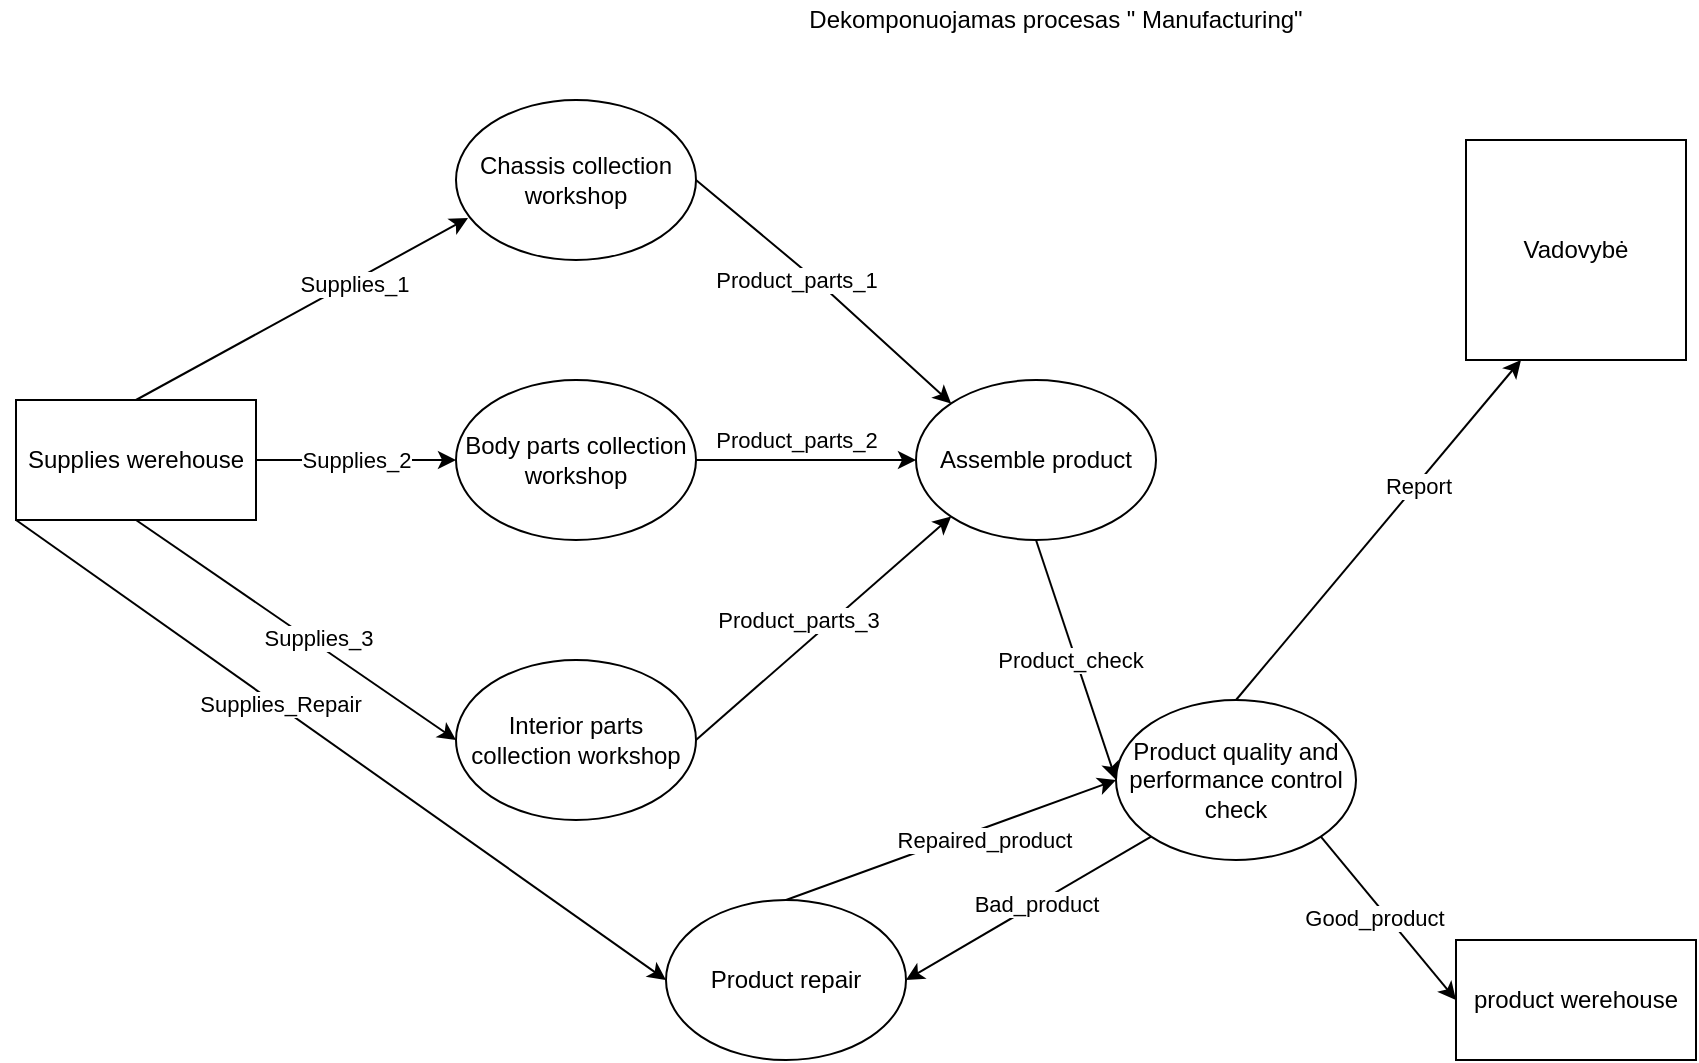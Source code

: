 <mxfile version="13.6.10" type="github">
  <diagram id="H3ixN3oLYyR-_zxuuHG0" name="Page-1">
    <mxGraphModel dx="1120" dy="693" grid="1" gridSize="10" guides="1" tooltips="1" connect="1" arrows="1" fold="1" page="1" pageScale="1" pageWidth="850" pageHeight="1100" math="0" shadow="0">
      <root>
        <mxCell id="0" />
        <mxCell id="1" parent="0" />
        <mxCell id="1s43ycaaGnTUGPJuPQ-5-3" value="Dekomponuojamas procesas &quot; Manufacturing&quot;" style="text;html=1;strokeColor=none;fillColor=none;align=center;verticalAlign=middle;whiteSpace=wrap;rounded=0;" parent="1" vertex="1">
          <mxGeometry x="415" y="30" width="290" height="20" as="geometry" />
        </mxCell>
        <mxCell id="1s43ycaaGnTUGPJuPQ-5-4" value="Supplies werehouse" style="rounded=0;whiteSpace=wrap;html=1;" parent="1" vertex="1">
          <mxGeometry x="40" y="230" width="120" height="60" as="geometry" />
        </mxCell>
        <mxCell id="1s43ycaaGnTUGPJuPQ-5-5" value="Product quality and performance control check" style="ellipse;whiteSpace=wrap;html=1;" parent="1" vertex="1">
          <mxGeometry x="590" y="380" width="120" height="80" as="geometry" />
        </mxCell>
        <mxCell id="1s43ycaaGnTUGPJuPQ-5-6" value="Vadovybė" style="whiteSpace=wrap;html=1;aspect=fixed;" parent="1" vertex="1">
          <mxGeometry x="765" y="100" width="110" height="110" as="geometry" />
        </mxCell>
        <mxCell id="1s43ycaaGnTUGPJuPQ-5-8" value="Chassis collection workshop" style="ellipse;whiteSpace=wrap;html=1;" parent="1" vertex="1">
          <mxGeometry x="260" y="80" width="120" height="80" as="geometry" />
        </mxCell>
        <mxCell id="1s43ycaaGnTUGPJuPQ-5-9" value="Body parts collection workshop" style="ellipse;whiteSpace=wrap;html=1;" parent="1" vertex="1">
          <mxGeometry x="260" y="220" width="120" height="80" as="geometry" />
        </mxCell>
        <mxCell id="1s43ycaaGnTUGPJuPQ-5-10" value="Interior parts collection workshop" style="ellipse;whiteSpace=wrap;html=1;" parent="1" vertex="1">
          <mxGeometry x="260" y="360" width="120" height="80" as="geometry" />
        </mxCell>
        <mxCell id="1s43ycaaGnTUGPJuPQ-5-11" value="" style="endArrow=classic;html=1;entryX=0.05;entryY=0.738;entryDx=0;entryDy=0;entryPerimeter=0;exitX=0.5;exitY=0;exitDx=0;exitDy=0;" parent="1" target="1s43ycaaGnTUGPJuPQ-5-8" edge="1">
          <mxGeometry width="50" height="50" relative="1" as="geometry">
            <mxPoint x="100" y="230" as="sourcePoint" />
            <mxPoint x="180" y="160" as="targetPoint" />
          </mxGeometry>
        </mxCell>
        <mxCell id="1s43ycaaGnTUGPJuPQ-5-26" value="Supplies_1" style="edgeLabel;html=1;align=center;verticalAlign=middle;resizable=0;points=[];" parent="1s43ycaaGnTUGPJuPQ-5-11" vertex="1" connectable="0">
          <mxGeometry x="0.297" y="-1" relative="1" as="geometry">
            <mxPoint as="offset" />
          </mxGeometry>
        </mxCell>
        <mxCell id="1s43ycaaGnTUGPJuPQ-5-12" value="" style="endArrow=classic;html=1;entryX=0;entryY=0.5;entryDx=0;entryDy=0;exitX=1;exitY=0.5;exitDx=0;exitDy=0;" parent="1" target="1s43ycaaGnTUGPJuPQ-5-9" edge="1">
          <mxGeometry width="50" height="50" relative="1" as="geometry">
            <mxPoint x="160" y="260" as="sourcePoint" />
            <mxPoint x="270" y="200" as="targetPoint" />
          </mxGeometry>
        </mxCell>
        <mxCell id="1s43ycaaGnTUGPJuPQ-5-25" value="Supplies_2" style="edgeLabel;html=1;align=center;verticalAlign=middle;resizable=0;points=[];" parent="1s43ycaaGnTUGPJuPQ-5-12" vertex="1" connectable="0">
          <mxGeometry x="0.197" y="2" relative="1" as="geometry">
            <mxPoint x="-10" y="2" as="offset" />
          </mxGeometry>
        </mxCell>
        <mxCell id="1s43ycaaGnTUGPJuPQ-5-13" value="" style="endArrow=classic;html=1;entryX=0;entryY=0.5;entryDx=0;entryDy=0;exitX=0.5;exitY=1;exitDx=0;exitDy=0;" parent="1" target="1s43ycaaGnTUGPJuPQ-5-10" edge="1">
          <mxGeometry width="50" height="50" relative="1" as="geometry">
            <mxPoint x="100" y="290" as="sourcePoint" />
            <mxPoint x="190" y="280" as="targetPoint" />
          </mxGeometry>
        </mxCell>
        <mxCell id="1s43ycaaGnTUGPJuPQ-5-24" value="&lt;div&gt;Supplies_3&lt;/div&gt;" style="edgeLabel;html=1;align=center;verticalAlign=middle;resizable=0;points=[];" parent="1s43ycaaGnTUGPJuPQ-5-13" vertex="1" connectable="0">
          <mxGeometry x="0.113" y="3" relative="1" as="geometry">
            <mxPoint as="offset" />
          </mxGeometry>
        </mxCell>
        <mxCell id="1s43ycaaGnTUGPJuPQ-5-19" value="" style="endArrow=classic;html=1;entryX=0.25;entryY=1;entryDx=0;entryDy=0;exitX=0.5;exitY=0;exitDx=0;exitDy=0;" parent="1" source="1s43ycaaGnTUGPJuPQ-5-5" target="1s43ycaaGnTUGPJuPQ-5-6" edge="1">
          <mxGeometry width="50" height="50" relative="1" as="geometry">
            <mxPoint x="780" y="230" as="sourcePoint" />
            <mxPoint x="830" y="180" as="targetPoint" />
          </mxGeometry>
        </mxCell>
        <mxCell id="1s43ycaaGnTUGPJuPQ-5-41" value="Report" style="edgeLabel;html=1;align=center;verticalAlign=middle;resizable=0;points=[];" parent="1s43ycaaGnTUGPJuPQ-5-19" vertex="1" connectable="0">
          <mxGeometry x="0.269" relative="1" as="geometry">
            <mxPoint as="offset" />
          </mxGeometry>
        </mxCell>
        <mxCell id="1s43ycaaGnTUGPJuPQ-5-27" value="Assemble product" style="ellipse;whiteSpace=wrap;html=1;" parent="1" vertex="1">
          <mxGeometry x="490" y="220" width="120" height="80" as="geometry" />
        </mxCell>
        <mxCell id="1s43ycaaGnTUGPJuPQ-5-28" value="" style="endArrow=classic;html=1;exitX=1;exitY=0.5;exitDx=0;exitDy=0;entryX=0;entryY=0;entryDx=0;entryDy=0;" parent="1" source="1s43ycaaGnTUGPJuPQ-5-8" target="1s43ycaaGnTUGPJuPQ-5-27" edge="1">
          <mxGeometry width="50" height="50" relative="1" as="geometry">
            <mxPoint x="360" y="160" as="sourcePoint" />
            <mxPoint x="410" y="110" as="targetPoint" />
            <Array as="points">
              <mxPoint x="440" y="170" />
            </Array>
          </mxGeometry>
        </mxCell>
        <mxCell id="1s43ycaaGnTUGPJuPQ-5-38" value="Product_parts_1" style="edgeLabel;html=1;align=center;verticalAlign=middle;resizable=0;points=[];" parent="1s43ycaaGnTUGPJuPQ-5-28" vertex="1" connectable="0">
          <mxGeometry x="0.105" y="1" relative="1" as="geometry">
            <mxPoint x="-22.41" y="-9.98" as="offset" />
          </mxGeometry>
        </mxCell>
        <mxCell id="1s43ycaaGnTUGPJuPQ-5-29" value="" style="endArrow=classic;html=1;exitX=1;exitY=0.5;exitDx=0;exitDy=0;entryX=0;entryY=0.5;entryDx=0;entryDy=0;" parent="1" source="1s43ycaaGnTUGPJuPQ-5-9" target="1s43ycaaGnTUGPJuPQ-5-27" edge="1">
          <mxGeometry width="50" height="50" relative="1" as="geometry">
            <mxPoint x="415" y="275" as="sourcePoint" />
            <mxPoint x="465" y="225" as="targetPoint" />
          </mxGeometry>
        </mxCell>
        <mxCell id="1s43ycaaGnTUGPJuPQ-5-39" value="Product_parts_2" style="edgeLabel;html=1;align=center;verticalAlign=middle;resizable=0;points=[];" parent="1s43ycaaGnTUGPJuPQ-5-29" vertex="1" connectable="0">
          <mxGeometry x="-0.182" y="4" relative="1" as="geometry">
            <mxPoint x="5" y="-6" as="offset" />
          </mxGeometry>
        </mxCell>
        <mxCell id="1s43ycaaGnTUGPJuPQ-5-31" value="" style="endArrow=classic;html=1;exitX=1;exitY=0.5;exitDx=0;exitDy=0;entryX=0;entryY=1;entryDx=0;entryDy=0;" parent="1" source="1s43ycaaGnTUGPJuPQ-5-10" target="1s43ycaaGnTUGPJuPQ-5-27" edge="1">
          <mxGeometry width="50" height="50" relative="1" as="geometry">
            <mxPoint x="440" y="370" as="sourcePoint" />
            <mxPoint x="490" y="320" as="targetPoint" />
          </mxGeometry>
        </mxCell>
        <mxCell id="1s43ycaaGnTUGPJuPQ-5-40" value="Product_parts_3" style="edgeLabel;html=1;align=center;verticalAlign=middle;resizable=0;points=[];" parent="1s43ycaaGnTUGPJuPQ-5-31" vertex="1" connectable="0">
          <mxGeometry x="0.279" y="-1" relative="1" as="geometry">
            <mxPoint x="-31.91" y="10.4" as="offset" />
          </mxGeometry>
        </mxCell>
        <mxCell id="1s43ycaaGnTUGPJuPQ-5-32" value="" style="endArrow=classic;html=1;entryX=0;entryY=0.5;entryDx=0;entryDy=0;exitX=0.5;exitY=1;exitDx=0;exitDy=0;" parent="1" source="1s43ycaaGnTUGPJuPQ-5-27" target="1s43ycaaGnTUGPJuPQ-5-5" edge="1">
          <mxGeometry width="50" height="50" relative="1" as="geometry">
            <mxPoint x="560" y="370" as="sourcePoint" />
            <mxPoint x="610" y="320" as="targetPoint" />
          </mxGeometry>
        </mxCell>
        <mxCell id="1s43ycaaGnTUGPJuPQ-5-33" value="Product_check" style="edgeLabel;html=1;align=center;verticalAlign=middle;resizable=0;points=[];" parent="1s43ycaaGnTUGPJuPQ-5-32" vertex="1" connectable="0">
          <mxGeometry x="-0.21" y="1" relative="1" as="geometry">
            <mxPoint y="12.88" as="offset" />
          </mxGeometry>
        </mxCell>
        <mxCell id="1s43ycaaGnTUGPJuPQ-5-42" value="Product repair" style="ellipse;whiteSpace=wrap;html=1;" parent="1" vertex="1">
          <mxGeometry x="365" y="480" width="120" height="80" as="geometry" />
        </mxCell>
        <mxCell id="1s43ycaaGnTUGPJuPQ-5-43" value="" style="endArrow=classic;html=1;exitX=0.5;exitY=0;exitDx=0;exitDy=0;entryX=0;entryY=0.5;entryDx=0;entryDy=0;" parent="1" source="1s43ycaaGnTUGPJuPQ-5-42" target="1s43ycaaGnTUGPJuPQ-5-5" edge="1">
          <mxGeometry width="50" height="50" relative="1" as="geometry">
            <mxPoint x="380" y="490" as="sourcePoint" />
            <mxPoint x="430" y="440" as="targetPoint" />
          </mxGeometry>
        </mxCell>
        <mxCell id="1s43ycaaGnTUGPJuPQ-5-44" value="Repaired_product" style="edgeLabel;html=1;align=center;verticalAlign=middle;resizable=0;points=[];" parent="1s43ycaaGnTUGPJuPQ-5-43" vertex="1" connectable="0">
          <mxGeometry x="-0.287" y="1" relative="1" as="geometry">
            <mxPoint x="40.77" y="-7.56" as="offset" />
          </mxGeometry>
        </mxCell>
        <mxCell id="1s43ycaaGnTUGPJuPQ-5-46" value="" style="endArrow=classic;html=1;entryX=0;entryY=0.5;entryDx=0;entryDy=0;exitX=0;exitY=1;exitDx=0;exitDy=0;" parent="1" source="1s43ycaaGnTUGPJuPQ-5-4" target="1s43ycaaGnTUGPJuPQ-5-42" edge="1">
          <mxGeometry width="50" height="50" relative="1" as="geometry">
            <mxPoint x="110" y="430" as="sourcePoint" />
            <mxPoint x="230" y="430" as="targetPoint" />
          </mxGeometry>
        </mxCell>
        <mxCell id="1s43ycaaGnTUGPJuPQ-5-48" value="Supplies_Repair" style="edgeLabel;html=1;align=center;verticalAlign=middle;resizable=0;points=[];" parent="1s43ycaaGnTUGPJuPQ-5-46" vertex="1" connectable="0">
          <mxGeometry x="-0.191" y="1" relative="1" as="geometry">
            <mxPoint as="offset" />
          </mxGeometry>
        </mxCell>
        <mxCell id="1s43ycaaGnTUGPJuPQ-5-52" value="" style="endArrow=classic;html=1;exitX=0;exitY=1;exitDx=0;exitDy=0;entryX=1;entryY=0.5;entryDx=0;entryDy=0;" parent="1" source="1s43ycaaGnTUGPJuPQ-5-5" target="1s43ycaaGnTUGPJuPQ-5-42" edge="1">
          <mxGeometry width="50" height="50" relative="1" as="geometry">
            <mxPoint x="630" y="520" as="sourcePoint" />
            <mxPoint x="485" y="513" as="targetPoint" />
          </mxGeometry>
        </mxCell>
        <mxCell id="1s43ycaaGnTUGPJuPQ-5-53" value="Bad_product" style="edgeLabel;html=1;align=center;verticalAlign=middle;resizable=0;points=[];" parent="1s43ycaaGnTUGPJuPQ-5-52" vertex="1" connectable="0">
          <mxGeometry x="0.2" y="-2" relative="1" as="geometry">
            <mxPoint x="17" y="-8" as="offset" />
          </mxGeometry>
        </mxCell>
        <mxCell id="1s43ycaaGnTUGPJuPQ-5-54" value="" style="endArrow=classic;html=1;exitX=1;exitY=1;exitDx=0;exitDy=0;entryX=0;entryY=0.5;entryDx=0;entryDy=0;" parent="1" source="1s43ycaaGnTUGPJuPQ-5-5" target="BYM-QFDNN6oCVl6qZ0pt-2" edge="1">
          <mxGeometry width="50" height="50" relative="1" as="geometry">
            <mxPoint x="670" y="520" as="sourcePoint" />
            <mxPoint x="760" y="520" as="targetPoint" />
          </mxGeometry>
        </mxCell>
        <mxCell id="1s43ycaaGnTUGPJuPQ-5-55" value="Good_product" style="edgeLabel;html=1;align=center;verticalAlign=middle;resizable=0;points=[];" parent="1s43ycaaGnTUGPJuPQ-5-54" vertex="1" connectable="0">
          <mxGeometry x="0.233" y="-1" relative="1" as="geometry">
            <mxPoint x="-15" y="-11" as="offset" />
          </mxGeometry>
        </mxCell>
        <mxCell id="BYM-QFDNN6oCVl6qZ0pt-2" value="product werehouse" style="rounded=0;whiteSpace=wrap;html=1;" vertex="1" parent="1">
          <mxGeometry x="760" y="500" width="120" height="60" as="geometry" />
        </mxCell>
      </root>
    </mxGraphModel>
  </diagram>
</mxfile>
